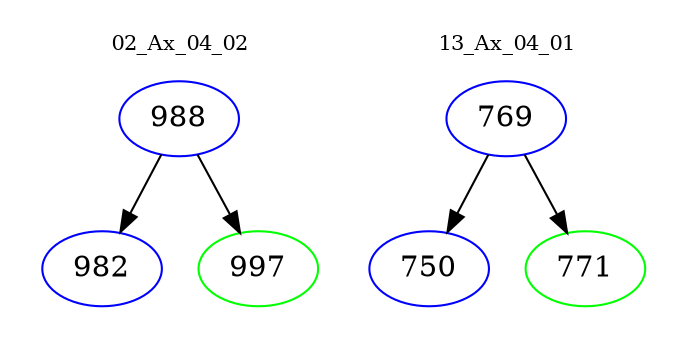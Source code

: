 digraph{
subgraph cluster_0 {
color = white
label = "02_Ax_04_02";
fontsize=10;
T0_988 [label="988", color="blue"]
T0_988 -> T0_982 [color="black"]
T0_982 [label="982", color="blue"]
T0_988 -> T0_997 [color="black"]
T0_997 [label="997", color="green"]
}
subgraph cluster_1 {
color = white
label = "13_Ax_04_01";
fontsize=10;
T1_769 [label="769", color="blue"]
T1_769 -> T1_750 [color="black"]
T1_750 [label="750", color="blue"]
T1_769 -> T1_771 [color="black"]
T1_771 [label="771", color="green"]
}
}
